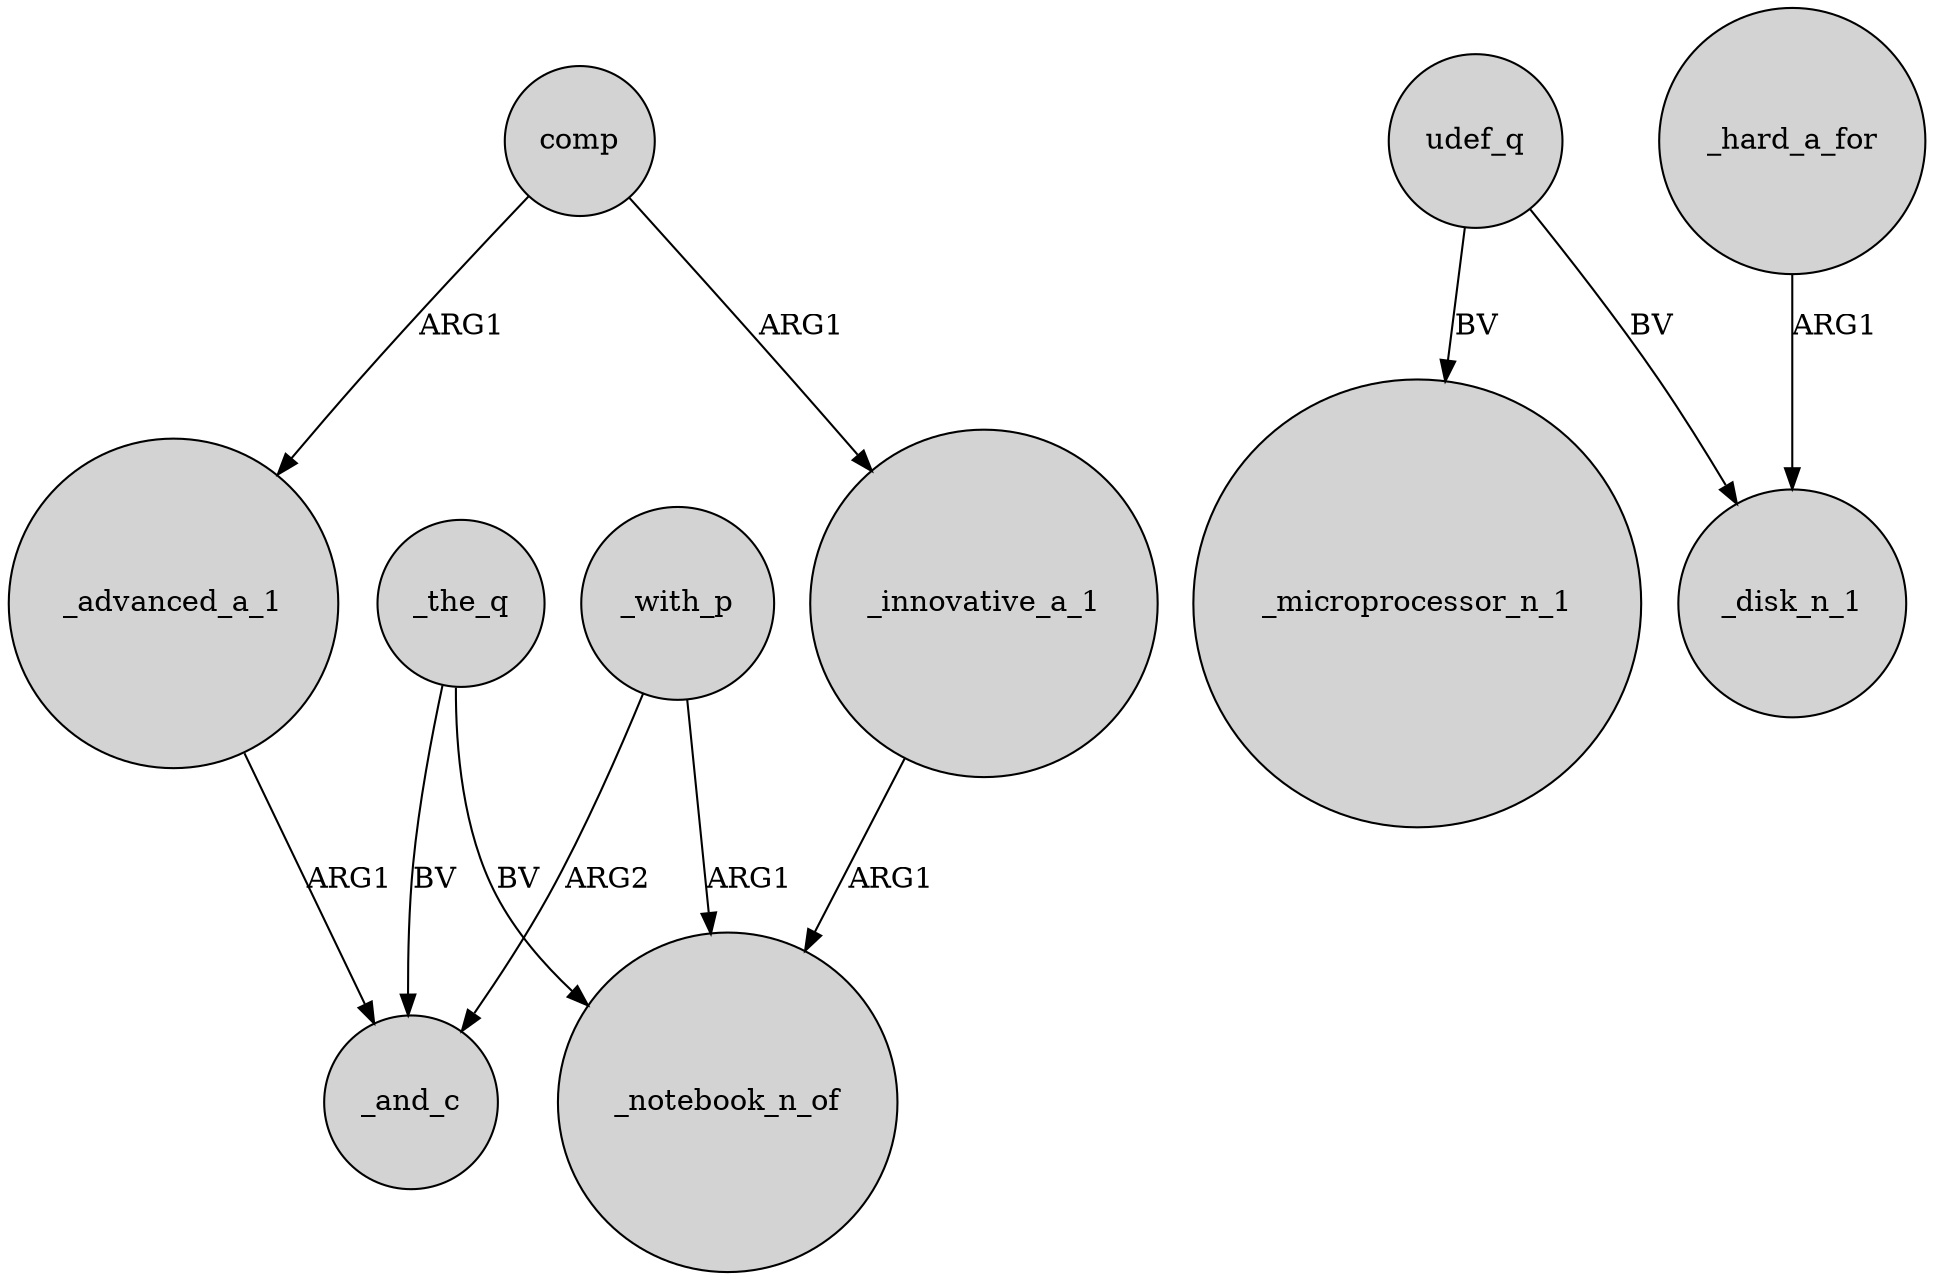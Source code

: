 digraph {
	node [shape=circle style=filled]
	_with_p -> _and_c [label=ARG2]
	_the_q -> _and_c [label=BV]
	_advanced_a_1 -> _and_c [label=ARG1]
	udef_q -> _disk_n_1 [label=BV]
	_with_p -> _notebook_n_of [label=ARG1]
	_hard_a_for -> _disk_n_1 [label=ARG1]
	comp -> _innovative_a_1 [label=ARG1]
	udef_q -> _microprocessor_n_1 [label=BV]
	_innovative_a_1 -> _notebook_n_of [label=ARG1]
	_the_q -> _notebook_n_of [label=BV]
	comp -> _advanced_a_1 [label=ARG1]
}
